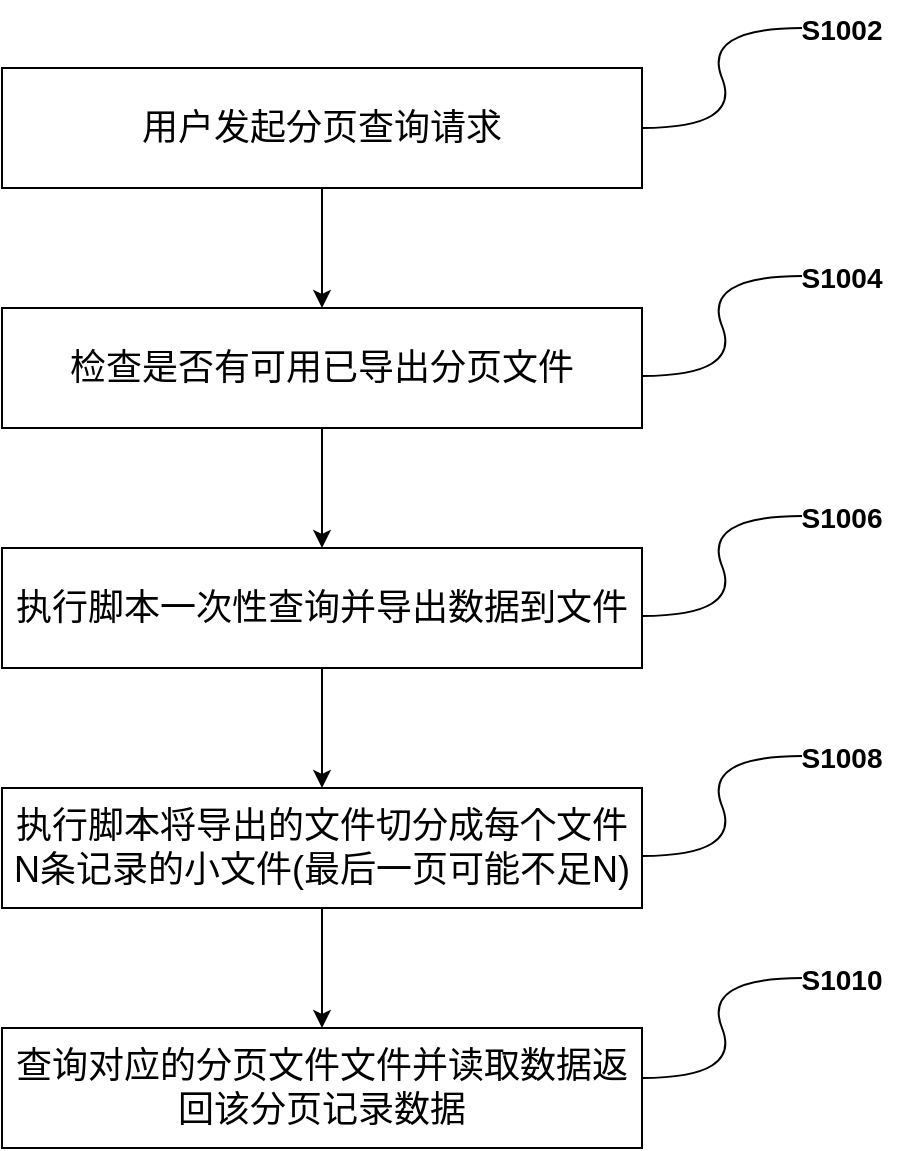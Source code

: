 <mxfile version="22.1.16" type="github" pages="2">
  <diagram name="第 1 页" id="wY7QZC1gU-3saNQr9FUa">
    <mxGraphModel dx="1434" dy="780" grid="1" gridSize="10" guides="1" tooltips="1" connect="1" arrows="1" fold="1" page="1" pageScale="1" pageWidth="827" pageHeight="1169" math="0" shadow="0">
      <root>
        <mxCell id="0" />
        <mxCell id="1" parent="0" />
        <mxCell id="NxM_PirA2G1H0vAM96JS-23" style="edgeStyle=orthogonalEdgeStyle;rounded=0;orthogonalLoop=1;jettySize=auto;html=1;entryX=0.5;entryY=0;entryDx=0;entryDy=0;" edge="1" parent="1" source="NxM_PirA2G1H0vAM96JS-2" target="NxM_PirA2G1H0vAM96JS-3">
          <mxGeometry relative="1" as="geometry" />
        </mxCell>
        <mxCell id="NxM_PirA2G1H0vAM96JS-2" value="&lt;font style=&quot;font-size: 18px;&quot;&gt;用户发起分页查询请求&lt;/font&gt;" style="rounded=0;whiteSpace=wrap;html=1;" vertex="1" parent="1">
          <mxGeometry x="200" y="80" width="320" height="60" as="geometry" />
        </mxCell>
        <mxCell id="NxM_PirA2G1H0vAM96JS-24" style="edgeStyle=orthogonalEdgeStyle;rounded=0;orthogonalLoop=1;jettySize=auto;html=1;entryX=0.5;entryY=0;entryDx=0;entryDy=0;" edge="1" parent="1" source="NxM_PirA2G1H0vAM96JS-3" target="NxM_PirA2G1H0vAM96JS-4">
          <mxGeometry relative="1" as="geometry" />
        </mxCell>
        <mxCell id="NxM_PirA2G1H0vAM96JS-3" value="&lt;font style=&quot;font-size: 18px;&quot;&gt;检查是否有可用已导出分页文件&lt;/font&gt;" style="rounded=0;whiteSpace=wrap;html=1;" vertex="1" parent="1">
          <mxGeometry x="200" y="200" width="320" height="60" as="geometry" />
        </mxCell>
        <mxCell id="NxM_PirA2G1H0vAM96JS-25" style="edgeStyle=orthogonalEdgeStyle;rounded=0;orthogonalLoop=1;jettySize=auto;html=1;entryX=0.5;entryY=0;entryDx=0;entryDy=0;" edge="1" parent="1" source="NxM_PirA2G1H0vAM96JS-4" target="NxM_PirA2G1H0vAM96JS-5">
          <mxGeometry relative="1" as="geometry" />
        </mxCell>
        <mxCell id="NxM_PirA2G1H0vAM96JS-4" value="&lt;font style=&quot;font-size: 18px;&quot;&gt;执行脚本一次性查询并导出数据到文件&lt;/font&gt;" style="rounded=0;whiteSpace=wrap;html=1;" vertex="1" parent="1">
          <mxGeometry x="200" y="320" width="320" height="60" as="geometry" />
        </mxCell>
        <mxCell id="NxM_PirA2G1H0vAM96JS-26" style="edgeStyle=orthogonalEdgeStyle;rounded=0;orthogonalLoop=1;jettySize=auto;html=1;entryX=0.5;entryY=0;entryDx=0;entryDy=0;" edge="1" parent="1" source="NxM_PirA2G1H0vAM96JS-5" target="NxM_PirA2G1H0vAM96JS-6">
          <mxGeometry relative="1" as="geometry" />
        </mxCell>
        <mxCell id="NxM_PirA2G1H0vAM96JS-5" value="&lt;font style=&quot;font-size: 18px;&quot;&gt;执行脚本将导出的文件切分成每个文件N条记录的小文件(最后一页可能不足N)&lt;/font&gt;" style="rounded=0;whiteSpace=wrap;html=1;" vertex="1" parent="1">
          <mxGeometry x="200" y="440" width="320" height="60" as="geometry" />
        </mxCell>
        <mxCell id="NxM_PirA2G1H0vAM96JS-6" value="&lt;font style=&quot;font-size: 18px;&quot;&gt;查询对应的分页文件文件并读取数据返回该分页记录数据&lt;/font&gt;" style="rounded=0;whiteSpace=wrap;html=1;" vertex="1" parent="1">
          <mxGeometry x="200" y="560" width="320" height="60" as="geometry" />
        </mxCell>
        <mxCell id="NxM_PirA2G1H0vAM96JS-10" value="" style="group" vertex="1" connectable="0" parent="1">
          <mxGeometry x="550" y="46" width="100" height="64" as="geometry" />
        </mxCell>
        <mxCell id="NxM_PirA2G1H0vAM96JS-8" value="" style="curved=1;endArrow=none;html=1;rounded=0;endFill=0;" edge="1" parent="NxM_PirA2G1H0vAM96JS-10">
          <mxGeometry width="50" height="50" relative="1" as="geometry">
            <mxPoint x="-30" y="64" as="sourcePoint" />
            <mxPoint x="50" y="14" as="targetPoint" />
            <Array as="points">
              <mxPoint x="20" y="64" />
              <mxPoint y="14" />
            </Array>
          </mxGeometry>
        </mxCell>
        <mxCell id="NxM_PirA2G1H0vAM96JS-9" value="&lt;b&gt;&lt;font style=&quot;font-size: 14px;&quot;&gt;S1002&lt;/font&gt;&lt;/b&gt;" style="text;html=1;strokeColor=none;fillColor=none;align=center;verticalAlign=middle;whiteSpace=wrap;rounded=0;" vertex="1" parent="NxM_PirA2G1H0vAM96JS-10">
          <mxGeometry x="40" width="60" height="30" as="geometry" />
        </mxCell>
        <mxCell id="NxM_PirA2G1H0vAM96JS-11" value="" style="group" vertex="1" connectable="0" parent="1">
          <mxGeometry x="550" y="170" width="100" height="64" as="geometry" />
        </mxCell>
        <mxCell id="NxM_PirA2G1H0vAM96JS-12" value="" style="curved=1;endArrow=none;html=1;rounded=0;endFill=0;" edge="1" parent="NxM_PirA2G1H0vAM96JS-11">
          <mxGeometry width="50" height="50" relative="1" as="geometry">
            <mxPoint x="-30" y="64" as="sourcePoint" />
            <mxPoint x="50" y="14" as="targetPoint" />
            <Array as="points">
              <mxPoint x="20" y="64" />
              <mxPoint y="14" />
            </Array>
          </mxGeometry>
        </mxCell>
        <mxCell id="NxM_PirA2G1H0vAM96JS-13" value="&lt;b&gt;&lt;font style=&quot;font-size: 14px;&quot;&gt;S1004&lt;/font&gt;&lt;/b&gt;" style="text;html=1;strokeColor=none;fillColor=none;align=center;verticalAlign=middle;whiteSpace=wrap;rounded=0;" vertex="1" parent="NxM_PirA2G1H0vAM96JS-11">
          <mxGeometry x="40" width="60" height="30" as="geometry" />
        </mxCell>
        <mxCell id="NxM_PirA2G1H0vAM96JS-14" value="" style="group" vertex="1" connectable="0" parent="1">
          <mxGeometry x="550" y="290" width="100" height="64" as="geometry" />
        </mxCell>
        <mxCell id="NxM_PirA2G1H0vAM96JS-15" value="" style="curved=1;endArrow=none;html=1;rounded=0;endFill=0;" edge="1" parent="NxM_PirA2G1H0vAM96JS-14">
          <mxGeometry width="50" height="50" relative="1" as="geometry">
            <mxPoint x="-30" y="64" as="sourcePoint" />
            <mxPoint x="50" y="14" as="targetPoint" />
            <Array as="points">
              <mxPoint x="20" y="64" />
              <mxPoint y="14" />
            </Array>
          </mxGeometry>
        </mxCell>
        <mxCell id="NxM_PirA2G1H0vAM96JS-16" value="&lt;b&gt;&lt;font style=&quot;font-size: 14px;&quot;&gt;S1006&lt;/font&gt;&lt;/b&gt;" style="text;html=1;strokeColor=none;fillColor=none;align=center;verticalAlign=middle;whiteSpace=wrap;rounded=0;" vertex="1" parent="NxM_PirA2G1H0vAM96JS-14">
          <mxGeometry x="40" width="60" height="30" as="geometry" />
        </mxCell>
        <mxCell id="NxM_PirA2G1H0vAM96JS-17" value="" style="group" vertex="1" connectable="0" parent="1">
          <mxGeometry x="550" y="410" width="100" height="64" as="geometry" />
        </mxCell>
        <mxCell id="NxM_PirA2G1H0vAM96JS-18" value="" style="curved=1;endArrow=none;html=1;rounded=0;endFill=0;" edge="1" parent="NxM_PirA2G1H0vAM96JS-17">
          <mxGeometry width="50" height="50" relative="1" as="geometry">
            <mxPoint x="-30" y="64" as="sourcePoint" />
            <mxPoint x="50" y="14" as="targetPoint" />
            <Array as="points">
              <mxPoint x="20" y="64" />
              <mxPoint y="14" />
            </Array>
          </mxGeometry>
        </mxCell>
        <mxCell id="NxM_PirA2G1H0vAM96JS-19" value="&lt;b&gt;&lt;font style=&quot;font-size: 14px;&quot;&gt;S1008&lt;/font&gt;&lt;/b&gt;" style="text;html=1;strokeColor=none;fillColor=none;align=center;verticalAlign=middle;whiteSpace=wrap;rounded=0;" vertex="1" parent="NxM_PirA2G1H0vAM96JS-17">
          <mxGeometry x="40" width="60" height="30" as="geometry" />
        </mxCell>
        <mxCell id="NxM_PirA2G1H0vAM96JS-20" value="" style="group" vertex="1" connectable="0" parent="1">
          <mxGeometry x="550" y="521" width="100" height="64" as="geometry" />
        </mxCell>
        <mxCell id="NxM_PirA2G1H0vAM96JS-21" value="" style="curved=1;endArrow=none;html=1;rounded=0;endFill=0;" edge="1" parent="NxM_PirA2G1H0vAM96JS-20">
          <mxGeometry width="50" height="50" relative="1" as="geometry">
            <mxPoint x="-30" y="64" as="sourcePoint" />
            <mxPoint x="50" y="14" as="targetPoint" />
            <Array as="points">
              <mxPoint x="20" y="64" />
              <mxPoint y="14" />
            </Array>
          </mxGeometry>
        </mxCell>
        <mxCell id="NxM_PirA2G1H0vAM96JS-22" value="&lt;b&gt;&lt;font style=&quot;font-size: 14px;&quot;&gt;S1010&lt;/font&gt;&lt;/b&gt;" style="text;html=1;strokeColor=none;fillColor=none;align=center;verticalAlign=middle;whiteSpace=wrap;rounded=0;" vertex="1" parent="NxM_PirA2G1H0vAM96JS-20">
          <mxGeometry x="40" width="60" height="30" as="geometry" />
        </mxCell>
      </root>
    </mxGraphModel>
  </diagram>
  <diagram id="mOxQB9PWCrZbwr5YmVsg" name="第 2 页">
    <mxGraphModel dx="985" dy="710" grid="1" gridSize="10" guides="1" tooltips="1" connect="1" arrows="1" fold="1" page="1" pageScale="1" pageWidth="827" pageHeight="1169" math="0" shadow="0">
      <root>
        <mxCell id="0" />
        <mxCell id="1" parent="0" />
        <mxCell id="puxLk8tYEH7e1qmvn0lW-7" style="edgeStyle=orthogonalEdgeStyle;rounded=0;orthogonalLoop=1;jettySize=auto;html=1;" edge="1" parent="1" source="puxLk8tYEH7e1qmvn0lW-1" target="puxLk8tYEH7e1qmvn0lW-2">
          <mxGeometry relative="1" as="geometry" />
        </mxCell>
        <mxCell id="puxLk8tYEH7e1qmvn0lW-1" value="&lt;font style=&quot;font-size: 14px;&quot;&gt;发起查询分页请求&lt;/font&gt;" style="rounded=1;whiteSpace=wrap;html=1;" vertex="1" parent="1">
          <mxGeometry x="290" y="160" width="150" height="70" as="geometry" />
        </mxCell>
        <mxCell id="puxLk8tYEH7e1qmvn0lW-8" style="edgeStyle=orthogonalEdgeStyle;rounded=0;orthogonalLoop=1;jettySize=auto;html=1;" edge="1" parent="1" source="puxLk8tYEH7e1qmvn0lW-2" target="puxLk8tYEH7e1qmvn0lW-3">
          <mxGeometry relative="1" as="geometry" />
        </mxCell>
        <mxCell id="puxLk8tYEH7e1qmvn0lW-13" style="edgeStyle=orthogonalEdgeStyle;rounded=0;orthogonalLoop=1;jettySize=auto;html=1;entryX=1;entryY=0.5;entryDx=0;entryDy=0;exitX=1;exitY=0.5;exitDx=0;exitDy=0;" edge="1" parent="1" source="puxLk8tYEH7e1qmvn0lW-2" target="puxLk8tYEH7e1qmvn0lW-5">
          <mxGeometry relative="1" as="geometry">
            <Array as="points">
              <mxPoint x="550" y="390" />
              <mxPoint x="550" y="840" />
            </Array>
          </mxGeometry>
        </mxCell>
        <mxCell id="puxLk8tYEH7e1qmvn0lW-2" value="检查是否有可用的导出文件" style="rhombus;whiteSpace=wrap;html=1;" vertex="1" parent="1">
          <mxGeometry x="275" y="330" width="180" height="120" as="geometry" />
        </mxCell>
        <mxCell id="puxLk8tYEH7e1qmvn0lW-10" style="edgeStyle=orthogonalEdgeStyle;rounded=0;orthogonalLoop=1;jettySize=auto;html=1;entryX=0.5;entryY=0;entryDx=0;entryDy=0;" edge="1" parent="1" source="puxLk8tYEH7e1qmvn0lW-3" target="puxLk8tYEH7e1qmvn0lW-4">
          <mxGeometry relative="1" as="geometry" />
        </mxCell>
        <mxCell id="puxLk8tYEH7e1qmvn0lW-3" value="执行脚本一次查询并导出文件" style="rounded=1;whiteSpace=wrap;html=1;" vertex="1" parent="1">
          <mxGeometry x="272.5" y="520" width="185" height="75" as="geometry" />
        </mxCell>
        <mxCell id="puxLk8tYEH7e1qmvn0lW-11" style="edgeStyle=orthogonalEdgeStyle;rounded=0;orthogonalLoop=1;jettySize=auto;html=1;" edge="1" parent="1" source="puxLk8tYEH7e1qmvn0lW-4" target="puxLk8tYEH7e1qmvn0lW-5">
          <mxGeometry relative="1" as="geometry" />
        </mxCell>
        <mxCell id="puxLk8tYEH7e1qmvn0lW-4" value="&lt;font style=&quot;font-size: 14px;&quot;&gt;执行脚本将文件切分成N行记录的小文件&lt;/font&gt;" style="rounded=1;whiteSpace=wrap;html=1;" vertex="1" parent="1">
          <mxGeometry x="272.5" y="660" width="185" height="70" as="geometry" />
        </mxCell>
        <mxCell id="puxLk8tYEH7e1qmvn0lW-12" style="edgeStyle=orthogonalEdgeStyle;rounded=0;orthogonalLoop=1;jettySize=auto;html=1;entryX=0.5;entryY=0;entryDx=0;entryDy=0;" edge="1" parent="1" source="puxLk8tYEH7e1qmvn0lW-5" target="puxLk8tYEH7e1qmvn0lW-6">
          <mxGeometry relative="1" as="geometry" />
        </mxCell>
        <mxCell id="puxLk8tYEH7e1qmvn0lW-5" value="&lt;font style=&quot;font-size: 14px;&quot;&gt;查询到当前分页的小文件并读取&lt;/font&gt;" style="rounded=1;whiteSpace=wrap;html=1;" vertex="1" parent="1">
          <mxGeometry x="275" y="800" width="180" height="80" as="geometry" />
        </mxCell>
        <mxCell id="puxLk8tYEH7e1qmvn0lW-6" value="&lt;font style=&quot;font-size: 14px;&quot;&gt;解析和整合当前分页小文件的记录数据并返回&lt;/font&gt;" style="rounded=1;whiteSpace=wrap;html=1;" vertex="1" parent="1">
          <mxGeometry x="277.5" y="950" width="175" height="80" as="geometry" />
        </mxCell>
        <mxCell id="puxLk8tYEH7e1qmvn0lW-9" value="否" style="text;html=1;align=center;verticalAlign=middle;resizable=0;points=[];autosize=1;strokeColor=none;fillColor=none;" vertex="1" parent="1">
          <mxGeometry x="360" y="458" width="40" height="30" as="geometry" />
        </mxCell>
        <mxCell id="puxLk8tYEH7e1qmvn0lW-14" value="是" style="text;html=1;align=center;verticalAlign=middle;resizable=0;points=[];autosize=1;strokeColor=none;fillColor=none;" vertex="1" parent="1">
          <mxGeometry x="540" y="578" width="40" height="30" as="geometry" />
        </mxCell>
      </root>
    </mxGraphModel>
  </diagram>
</mxfile>
